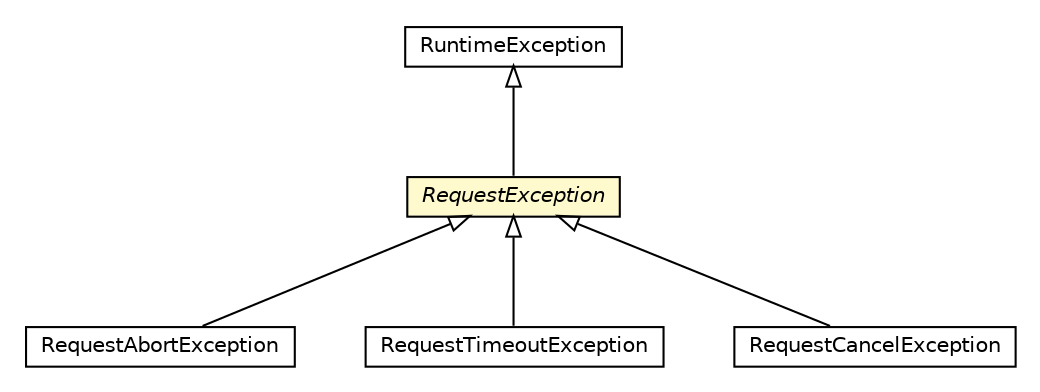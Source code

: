 #!/usr/local/bin/dot
#
# Class diagram 
# Generated by UMLGraph version R5_6-24-gf6e263 (http://www.umlgraph.org/)
#

digraph G {
	edge [fontname="Helvetica",fontsize=10,labelfontname="Helvetica",labelfontsize=10];
	node [fontname="Helvetica",fontsize=10,shape=plaintext];
	nodesep=0.25;
	ranksep=0.5;
	// io.reinert.requestor.core.RequestAbortException
	c58987 [label=<<table title="io.reinert.requestor.core.RequestAbortException" border="0" cellborder="1" cellspacing="0" cellpadding="2" port="p" href="./RequestAbortException.html">
		<tr><td><table border="0" cellspacing="0" cellpadding="1">
<tr><td align="center" balign="center"> RequestAbortException </td></tr>
		</table></td></tr>
		</table>>, URL="./RequestAbortException.html", fontname="Helvetica", fontcolor="black", fontsize=10.0];
	// io.reinert.requestor.core.RequestTimeoutException
	c59010 [label=<<table title="io.reinert.requestor.core.RequestTimeoutException" border="0" cellborder="1" cellspacing="0" cellpadding="2" port="p" href="./RequestTimeoutException.html">
		<tr><td><table border="0" cellspacing="0" cellpadding="1">
<tr><td align="center" balign="center"> RequestTimeoutException </td></tr>
		</table></td></tr>
		</table>>, URL="./RequestTimeoutException.html", fontname="Helvetica", fontcolor="black", fontsize=10.0];
	// io.reinert.requestor.core.RequestException
	c59036 [label=<<table title="io.reinert.requestor.core.RequestException" border="0" cellborder="1" cellspacing="0" cellpadding="2" port="p" bgcolor="lemonChiffon" href="./RequestException.html">
		<tr><td><table border="0" cellspacing="0" cellpadding="1">
<tr><td align="center" balign="center"><font face="Helvetica-Oblique"> RequestException </font></td></tr>
		</table></td></tr>
		</table>>, URL="./RequestException.html", fontname="Helvetica", fontcolor="black", fontsize=10.0];
	// io.reinert.requestor.core.RequestCancelException
	c59089 [label=<<table title="io.reinert.requestor.core.RequestCancelException" border="0" cellborder="1" cellspacing="0" cellpadding="2" port="p" href="./RequestCancelException.html">
		<tr><td><table border="0" cellspacing="0" cellpadding="1">
<tr><td align="center" balign="center"> RequestCancelException </td></tr>
		</table></td></tr>
		</table>>, URL="./RequestCancelException.html", fontname="Helvetica", fontcolor="black", fontsize=10.0];
	//io.reinert.requestor.core.RequestAbortException extends io.reinert.requestor.core.RequestException
	c59036:p -> c58987:p [dir=back,arrowtail=empty];
	//io.reinert.requestor.core.RequestTimeoutException extends io.reinert.requestor.core.RequestException
	c59036:p -> c59010:p [dir=back,arrowtail=empty];
	//io.reinert.requestor.core.RequestException extends java.lang.RuntimeException
	c59263:p -> c59036:p [dir=back,arrowtail=empty];
	//io.reinert.requestor.core.RequestCancelException extends io.reinert.requestor.core.RequestException
	c59036:p -> c59089:p [dir=back,arrowtail=empty];
	// java.lang.RuntimeException
	c59263 [label=<<table title="java.lang.RuntimeException" border="0" cellborder="1" cellspacing="0" cellpadding="2" port="p" href="http://java.sun.com/j2se/1.4.2/docs/api/java/lang/RuntimeException.html">
		<tr><td><table border="0" cellspacing="0" cellpadding="1">
<tr><td align="center" balign="center"> RuntimeException </td></tr>
		</table></td></tr>
		</table>>, URL="http://java.sun.com/j2se/1.4.2/docs/api/java/lang/RuntimeException.html", fontname="Helvetica", fontcolor="black", fontsize=10.0];
}

